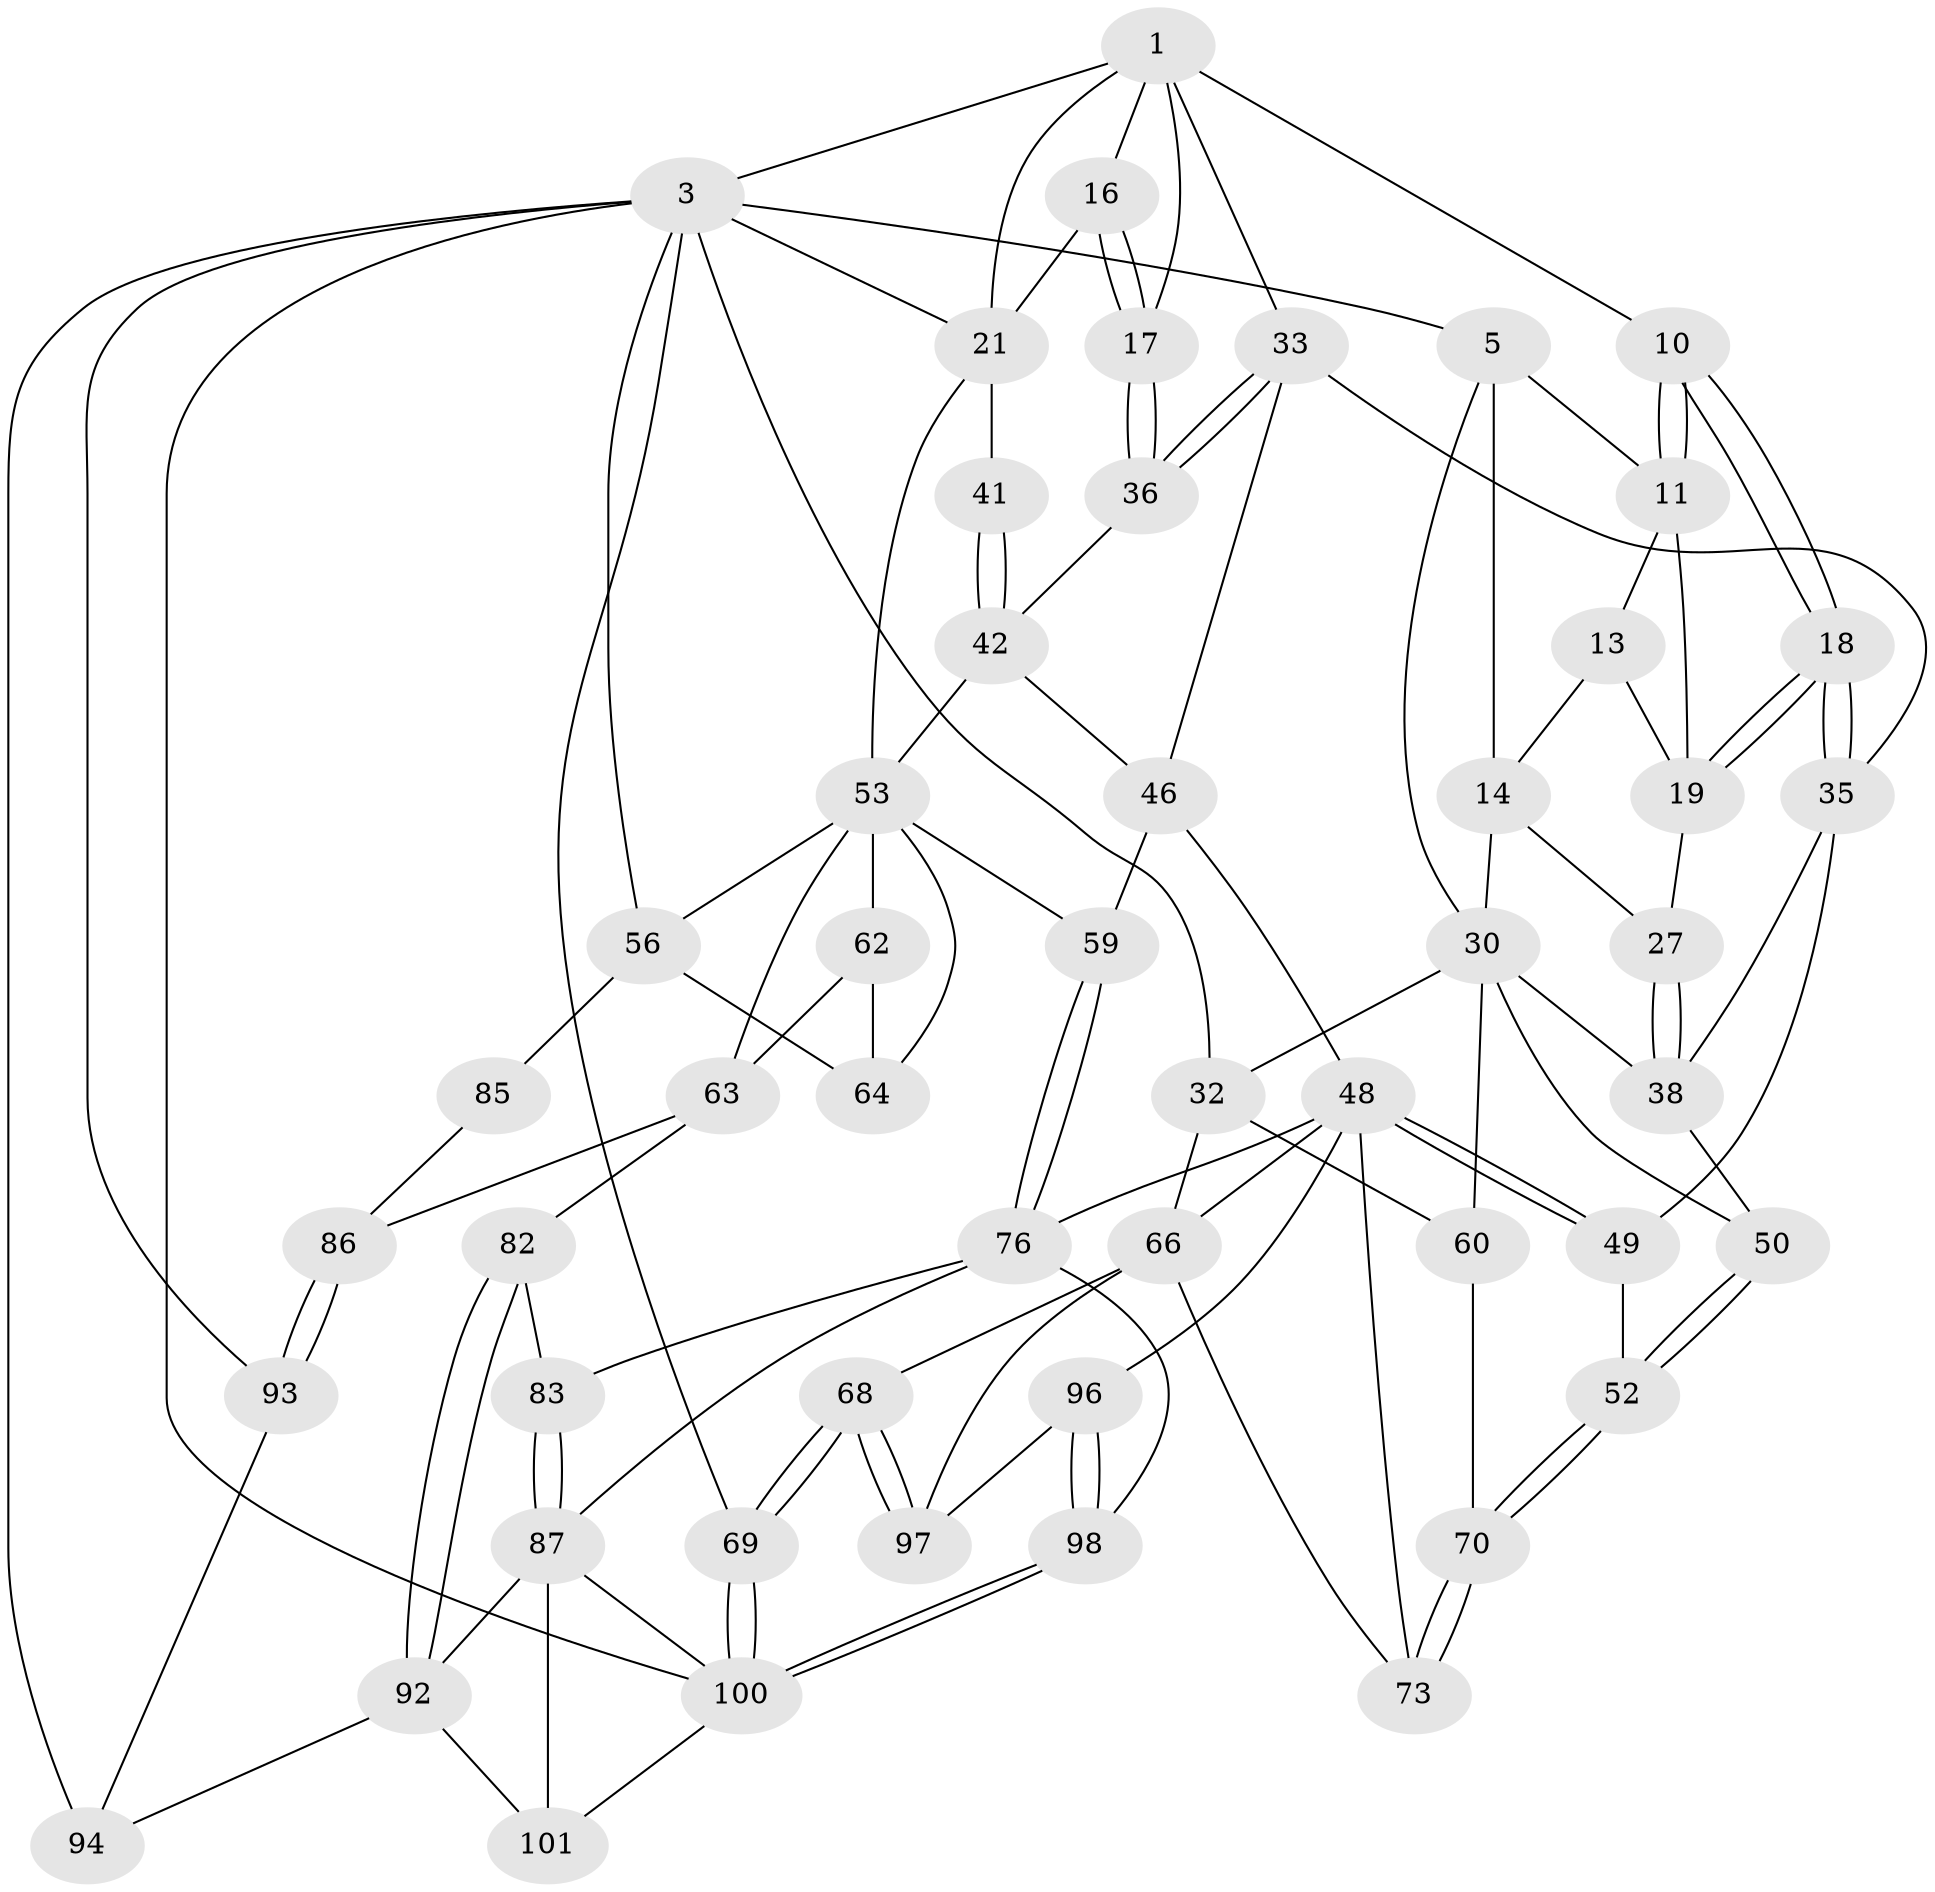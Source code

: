 // original degree distribution, {3: 0.019230769230769232, 4: 0.22115384615384615, 6: 0.20192307692307693, 5: 0.5576923076923077}
// Generated by graph-tools (version 1.1) at 2025/21/03/04/25 18:21:12]
// undirected, 52 vertices, 120 edges
graph export_dot {
graph [start="1"]
  node [color=gray90,style=filled];
  1 [pos="+0.7285790353423234+0",super="+2+8"];
  3 [pos="+1+0",super="+20+79+4"];
  5 [pos="+0+0",super="+6+25"];
  10 [pos="+0.5041739102123463+0.09314970632517422"];
  11 [pos="+0.4690818274083688+0",super="+12"];
  13 [pos="+0.3218734286574466+0.08305363974705612"];
  14 [pos="+0.3179202577901767+0.07629363042657157",super="+24"];
  16 [pos="+0.8646765239451596+0.07460502268741181"];
  17 [pos="+0.7111889381292574+0.12939211723752594"];
  18 [pos="+0.39775018932052636+0.1612757804575688"];
  19 [pos="+0.3646999995189016+0.12579221487577502",super="+26"];
  21 [pos="+1+0.15266544773489804",super="+44+22"];
  27 [pos="+0.24574615693454432+0.16088284969181377",super="+28"];
  30 [pos="+0.13383956761643198+0.2788743541096721",super="+31+45"];
  32 [pos="+0+0.012028875096460341",super="+61"];
  33 [pos="+0.6020656424488751+0.15806950556858657",super="+34"];
  35 [pos="+0.39106008949181614+0.20500846424912078",super="+37"];
  36 [pos="+0.695338758194658+0.17532090015879187"];
  38 [pos="+0.35715846210290686+0.22594439672465189",super="+39"];
  41 [pos="+0.8550242822110842+0.219916049278761"];
  42 [pos="+0.7153203208324833+0.21536377637835064",super="+43"];
  46 [pos="+0.5260778105319079+0.334536675051026",super="+47"];
  48 [pos="+0.47488288286169555+0.4254555715020118",super="+71"];
  49 [pos="+0.42375972089946645+0.39755228696381606"];
  50 [pos="+0.24663907770078564+0.3930316388296158"];
  52 [pos="+0.2545427053872088+0.4045216031173368"];
  53 [pos="+0.9414224210500911+0.3420422301587581",super="+57+54"];
  56 [pos="+1+0.345956396068059",super="+74"];
  59 [pos="+0.5472180122815363+0.4647576797218046"];
  60 [pos="+0+0.36830712094048185"];
  62 [pos="+0.8204831979822549+0.4419010083090189"];
  63 [pos="+0.6311056150300712+0.4889570862413028",super="+81"];
  64 [pos="+0.922255241837839+0.48748685764832256",super="+65"];
  66 [pos="+0+0.4868579556471169",super="+67"];
  68 [pos="+0+0.8225710864731823"];
  69 [pos="+0+1"];
  70 [pos="+0.23345146643435263+0.5486870532335868"];
  73 [pos="+0.2347116436874782+0.6017112178452916"];
  76 [pos="+0.47650858627567844+0.6302246812405694",super="+77"];
  82 [pos="+0.6166191685363909+0.7044731828243261"];
  83 [pos="+0.525689534126608+0.6761133087185783"];
  85 [pos="+0.8253519740007375+0.6733459454900061"];
  86 [pos="+0.7838437237182009+0.6880265919959168"];
  87 [pos="+0.4403555644097514+0.8188057404596378",super="+88"];
  92 [pos="+0.5456655620547359+0.8245696286181092",super="+95"];
  93 [pos="+0.7658655750961271+0.8130102497314778"];
  94 [pos="+0.6604739606103706+0.8861343765993719"];
  96 [pos="+0.15527781213709888+0.8354633682731181"];
  97 [pos="+0.07512970548935445+0.8197360629159814"];
  98 [pos="+0.17636077173152198+0.9877049124411534"];
  100 [pos="+0.13477191830037188+1",super="+102"];
  101 [pos="+0.5344033112378255+1"];
  1 -- 16;
  1 -- 3;
  1 -- 10;
  1 -- 17;
  1 -- 33;
  1 -- 21;
  3 -- 56 [weight=2];
  3 -- 21;
  3 -- 69 [weight=2];
  3 -- 93;
  3 -- 94;
  3 -- 32;
  3 -- 5;
  3 -- 100;
  5 -- 11;
  5 -- 14 [weight=2];
  5 -- 30;
  10 -- 11;
  10 -- 11;
  10 -- 18;
  10 -- 18;
  11 -- 19;
  11 -- 13;
  13 -- 14;
  13 -- 19;
  14 -- 30;
  14 -- 27;
  16 -- 17;
  16 -- 17;
  16 -- 21;
  17 -- 36;
  17 -- 36;
  18 -- 19;
  18 -- 19;
  18 -- 35;
  18 -- 35;
  19 -- 27;
  21 -- 41 [weight=2];
  21 -- 53;
  27 -- 38 [weight=2];
  27 -- 38;
  30 -- 32;
  30 -- 38;
  30 -- 50;
  30 -- 60;
  32 -- 66;
  32 -- 60;
  33 -- 36;
  33 -- 36;
  33 -- 35;
  33 -- 46;
  35 -- 49;
  35 -- 38;
  36 -- 42;
  38 -- 50;
  41 -- 42;
  41 -- 42;
  42 -- 46;
  42 -- 53;
  46 -- 48;
  46 -- 59;
  48 -- 49;
  48 -- 49;
  48 -- 96;
  48 -- 73;
  48 -- 76;
  48 -- 66;
  49 -- 52;
  50 -- 52;
  50 -- 52;
  52 -- 70;
  52 -- 70;
  53 -- 56;
  53 -- 64;
  53 -- 59;
  53 -- 62;
  53 -- 63;
  56 -- 64 [weight=2];
  56 -- 85 [weight=2];
  59 -- 76;
  59 -- 76;
  60 -- 70;
  62 -- 63;
  62 -- 64;
  63 -- 82;
  63 -- 86;
  66 -- 73;
  66 -- 97;
  66 -- 68;
  68 -- 69;
  68 -- 69;
  68 -- 97;
  68 -- 97;
  69 -- 100;
  69 -- 100;
  70 -- 73;
  70 -- 73;
  76 -- 83;
  76 -- 98;
  76 -- 87;
  82 -- 83;
  82 -- 92;
  82 -- 92;
  83 -- 87;
  83 -- 87;
  85 -- 86;
  86 -- 93;
  86 -- 93;
  87 -- 92;
  87 -- 101;
  87 -- 100;
  92 -- 101;
  92 -- 94;
  93 -- 94;
  96 -- 97;
  96 -- 98;
  96 -- 98;
  98 -- 100;
  98 -- 100;
  100 -- 101;
}
